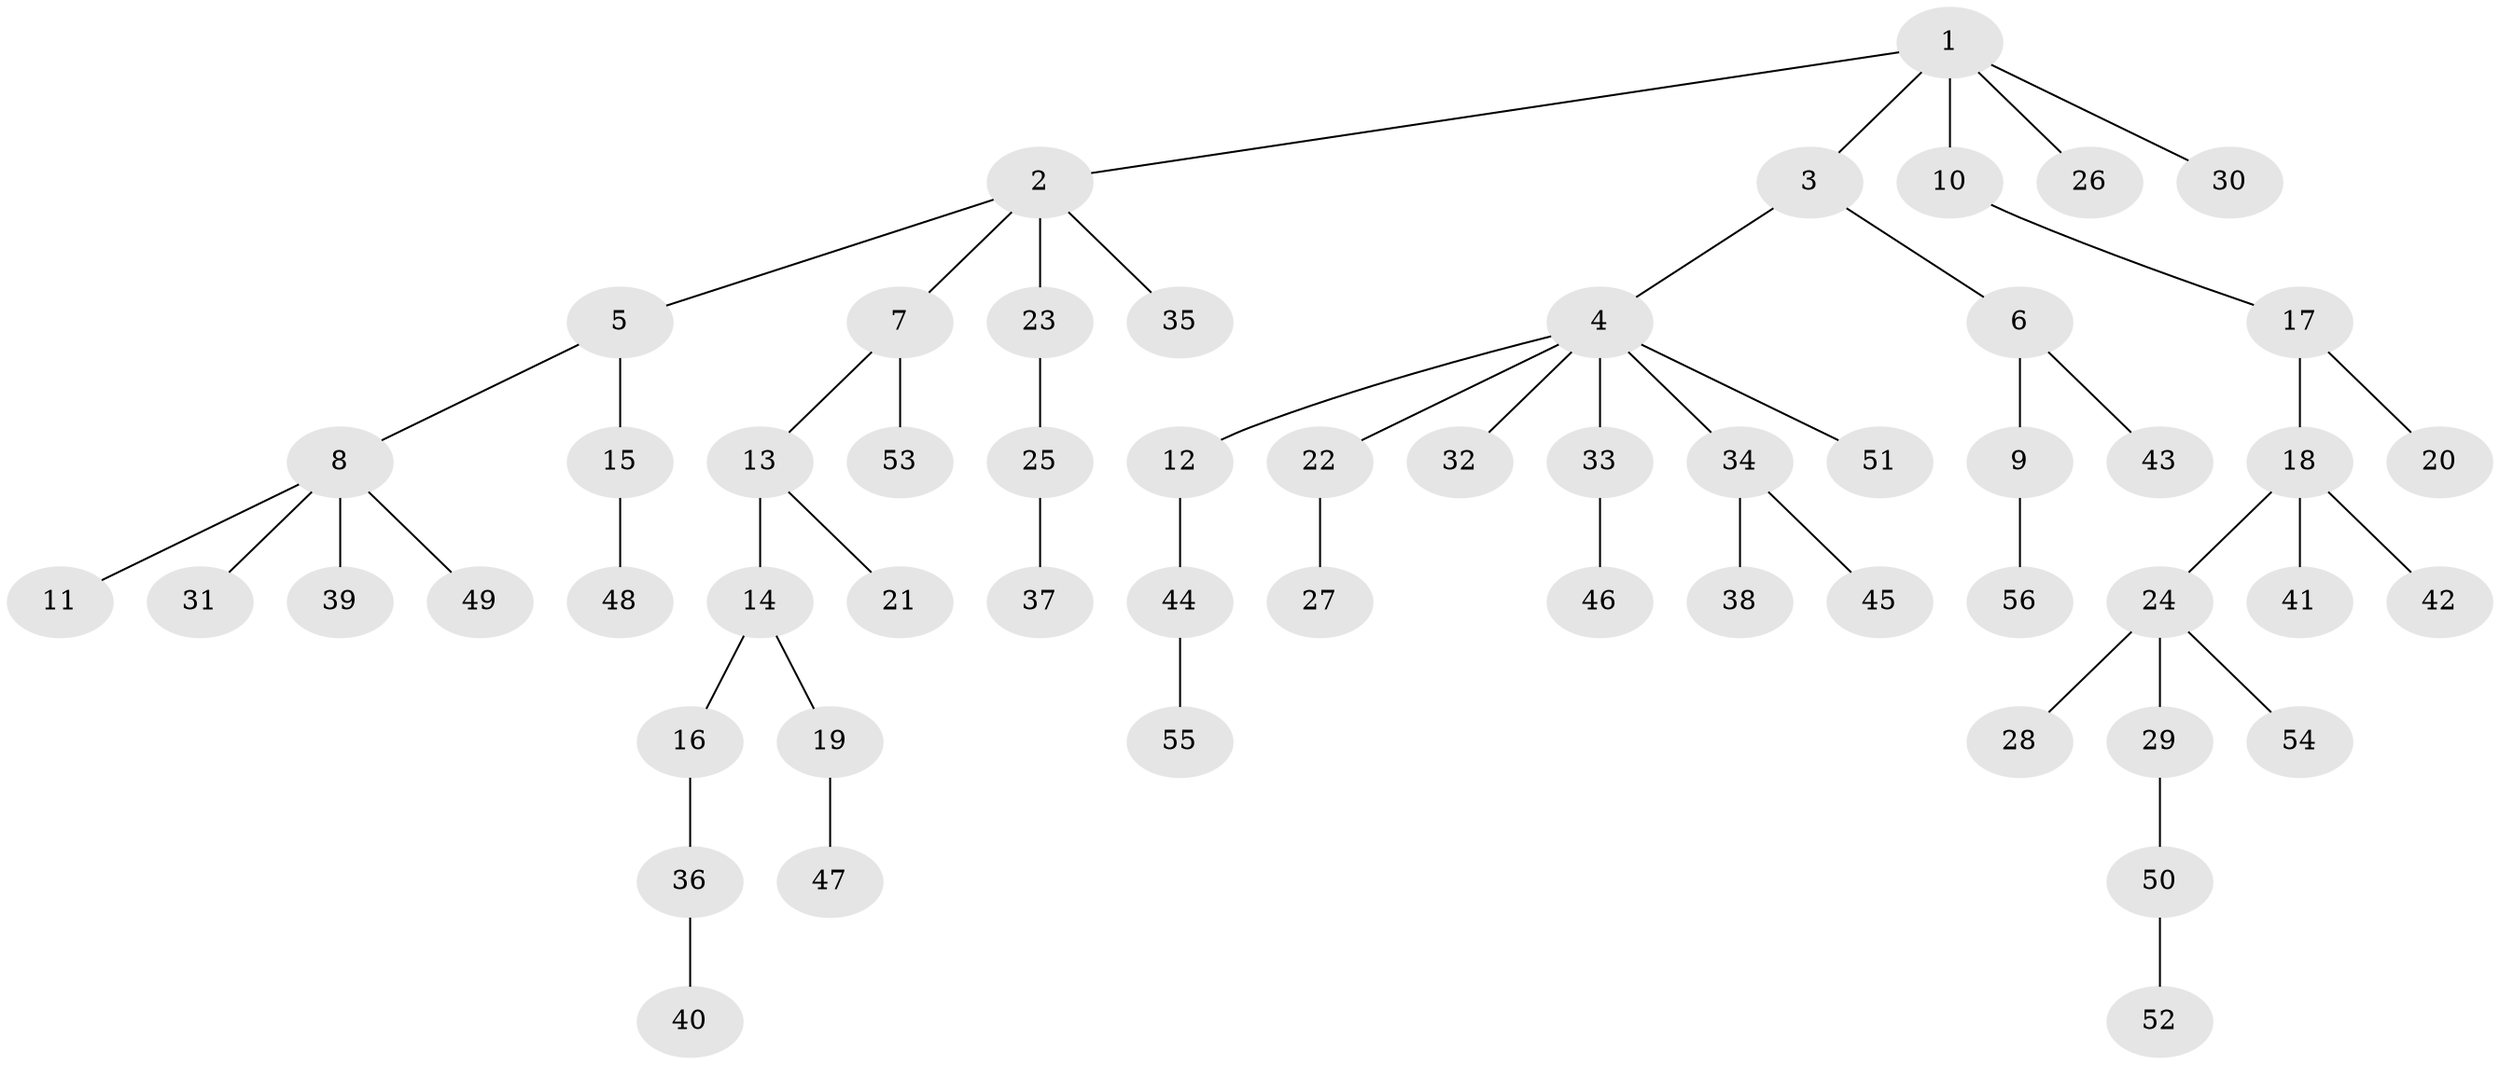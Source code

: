// Generated by graph-tools (version 1.1) at 2025/26/03/09/25 03:26:29]
// undirected, 56 vertices, 55 edges
graph export_dot {
graph [start="1"]
  node [color=gray90,style=filled];
  1;
  2;
  3;
  4;
  5;
  6;
  7;
  8;
  9;
  10;
  11;
  12;
  13;
  14;
  15;
  16;
  17;
  18;
  19;
  20;
  21;
  22;
  23;
  24;
  25;
  26;
  27;
  28;
  29;
  30;
  31;
  32;
  33;
  34;
  35;
  36;
  37;
  38;
  39;
  40;
  41;
  42;
  43;
  44;
  45;
  46;
  47;
  48;
  49;
  50;
  51;
  52;
  53;
  54;
  55;
  56;
  1 -- 2;
  1 -- 3;
  1 -- 10;
  1 -- 26;
  1 -- 30;
  2 -- 5;
  2 -- 7;
  2 -- 23;
  2 -- 35;
  3 -- 4;
  3 -- 6;
  4 -- 12;
  4 -- 22;
  4 -- 32;
  4 -- 33;
  4 -- 34;
  4 -- 51;
  5 -- 8;
  5 -- 15;
  6 -- 9;
  6 -- 43;
  7 -- 13;
  7 -- 53;
  8 -- 11;
  8 -- 31;
  8 -- 39;
  8 -- 49;
  9 -- 56;
  10 -- 17;
  12 -- 44;
  13 -- 14;
  13 -- 21;
  14 -- 16;
  14 -- 19;
  15 -- 48;
  16 -- 36;
  17 -- 18;
  17 -- 20;
  18 -- 24;
  18 -- 41;
  18 -- 42;
  19 -- 47;
  22 -- 27;
  23 -- 25;
  24 -- 28;
  24 -- 29;
  24 -- 54;
  25 -- 37;
  29 -- 50;
  33 -- 46;
  34 -- 38;
  34 -- 45;
  36 -- 40;
  44 -- 55;
  50 -- 52;
}
